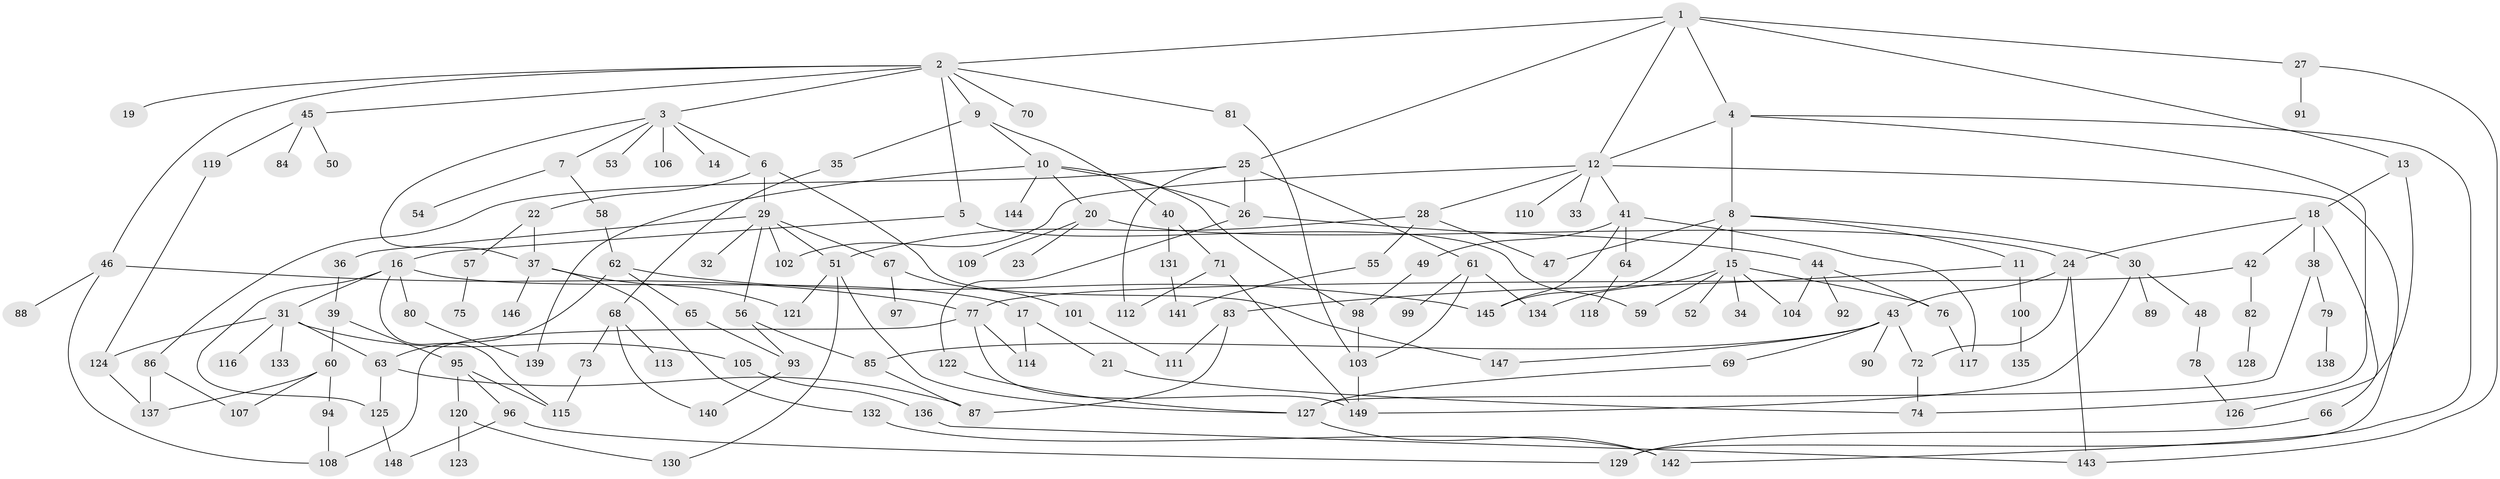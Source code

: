 // Generated by graph-tools (version 1.1) at 2025/42/03/09/25 04:42:51]
// undirected, 149 vertices, 206 edges
graph export_dot {
graph [start="1"]
  node [color=gray90,style=filled];
  1;
  2;
  3;
  4;
  5;
  6;
  7;
  8;
  9;
  10;
  11;
  12;
  13;
  14;
  15;
  16;
  17;
  18;
  19;
  20;
  21;
  22;
  23;
  24;
  25;
  26;
  27;
  28;
  29;
  30;
  31;
  32;
  33;
  34;
  35;
  36;
  37;
  38;
  39;
  40;
  41;
  42;
  43;
  44;
  45;
  46;
  47;
  48;
  49;
  50;
  51;
  52;
  53;
  54;
  55;
  56;
  57;
  58;
  59;
  60;
  61;
  62;
  63;
  64;
  65;
  66;
  67;
  68;
  69;
  70;
  71;
  72;
  73;
  74;
  75;
  76;
  77;
  78;
  79;
  80;
  81;
  82;
  83;
  84;
  85;
  86;
  87;
  88;
  89;
  90;
  91;
  92;
  93;
  94;
  95;
  96;
  97;
  98;
  99;
  100;
  101;
  102;
  103;
  104;
  105;
  106;
  107;
  108;
  109;
  110;
  111;
  112;
  113;
  114;
  115;
  116;
  117;
  118;
  119;
  120;
  121;
  122;
  123;
  124;
  125;
  126;
  127;
  128;
  129;
  130;
  131;
  132;
  133;
  134;
  135;
  136;
  137;
  138;
  139;
  140;
  141;
  142;
  143;
  144;
  145;
  146;
  147;
  148;
  149;
  1 -- 2;
  1 -- 4;
  1 -- 13;
  1 -- 25;
  1 -- 27;
  1 -- 12;
  2 -- 3;
  2 -- 5;
  2 -- 9;
  2 -- 19;
  2 -- 45;
  2 -- 46;
  2 -- 70;
  2 -- 81;
  3 -- 6;
  3 -- 7;
  3 -- 14;
  3 -- 37;
  3 -- 53;
  3 -- 106;
  4 -- 8;
  4 -- 12;
  4 -- 142;
  4 -- 74;
  5 -- 16;
  5 -- 59;
  6 -- 22;
  6 -- 29;
  6 -- 147;
  7 -- 54;
  7 -- 58;
  8 -- 11;
  8 -- 15;
  8 -- 30;
  8 -- 145;
  8 -- 47;
  9 -- 10;
  9 -- 35;
  9 -- 40;
  10 -- 20;
  10 -- 26;
  10 -- 144;
  10 -- 98;
  10 -- 139;
  11 -- 83;
  11 -- 100;
  12 -- 28;
  12 -- 33;
  12 -- 41;
  12 -- 102;
  12 -- 110;
  12 -- 129;
  13 -- 18;
  13 -- 126;
  15 -- 34;
  15 -- 52;
  15 -- 59;
  15 -- 76;
  15 -- 104;
  15 -- 134;
  16 -- 17;
  16 -- 31;
  16 -- 80;
  16 -- 115;
  16 -- 125;
  17 -- 21;
  17 -- 114;
  18 -- 24;
  18 -- 38;
  18 -- 42;
  18 -- 66;
  20 -- 23;
  20 -- 109;
  20 -- 24;
  21 -- 74;
  22 -- 57;
  22 -- 37;
  24 -- 43;
  24 -- 72;
  24 -- 143;
  25 -- 61;
  25 -- 86;
  25 -- 26;
  25 -- 112;
  26 -- 44;
  26 -- 122;
  27 -- 91;
  27 -- 143;
  28 -- 47;
  28 -- 51;
  28 -- 55;
  29 -- 32;
  29 -- 36;
  29 -- 56;
  29 -- 67;
  29 -- 51;
  29 -- 102;
  30 -- 48;
  30 -- 89;
  30 -- 149;
  31 -- 105;
  31 -- 116;
  31 -- 124;
  31 -- 133;
  31 -- 63;
  35 -- 68;
  36 -- 39;
  37 -- 132;
  37 -- 146;
  37 -- 121;
  38 -- 79;
  38 -- 127;
  39 -- 60;
  39 -- 95;
  40 -- 71;
  40 -- 131;
  41 -- 49;
  41 -- 64;
  41 -- 117;
  41 -- 145;
  42 -- 77;
  42 -- 82;
  43 -- 69;
  43 -- 72;
  43 -- 90;
  43 -- 147;
  43 -- 85;
  44 -- 92;
  44 -- 76;
  44 -- 104;
  45 -- 50;
  45 -- 84;
  45 -- 119;
  46 -- 88;
  46 -- 77;
  46 -- 108;
  48 -- 78;
  49 -- 98;
  51 -- 121;
  51 -- 127;
  51 -- 130;
  55 -- 141;
  56 -- 85;
  56 -- 93;
  57 -- 75;
  58 -- 62;
  60 -- 94;
  60 -- 137;
  60 -- 107;
  61 -- 99;
  61 -- 103;
  61 -- 134;
  62 -- 63;
  62 -- 65;
  62 -- 145;
  63 -- 87;
  63 -- 125;
  64 -- 118;
  65 -- 93;
  66 -- 129;
  67 -- 97;
  67 -- 101;
  68 -- 73;
  68 -- 113;
  68 -- 140;
  69 -- 127;
  71 -- 112;
  71 -- 149;
  72 -- 74;
  73 -- 115;
  76 -- 117;
  77 -- 108;
  77 -- 114;
  77 -- 149;
  78 -- 126;
  79 -- 138;
  80 -- 139;
  81 -- 103;
  82 -- 128;
  83 -- 111;
  83 -- 87;
  85 -- 87;
  86 -- 107;
  86 -- 137;
  93 -- 140;
  94 -- 108;
  95 -- 96;
  95 -- 120;
  95 -- 115;
  96 -- 148;
  96 -- 129;
  98 -- 103;
  100 -- 135;
  101 -- 111;
  103 -- 149;
  105 -- 136;
  119 -- 124;
  120 -- 123;
  120 -- 130;
  122 -- 127;
  124 -- 137;
  125 -- 148;
  127 -- 142;
  131 -- 141;
  132 -- 142;
  136 -- 143;
}
